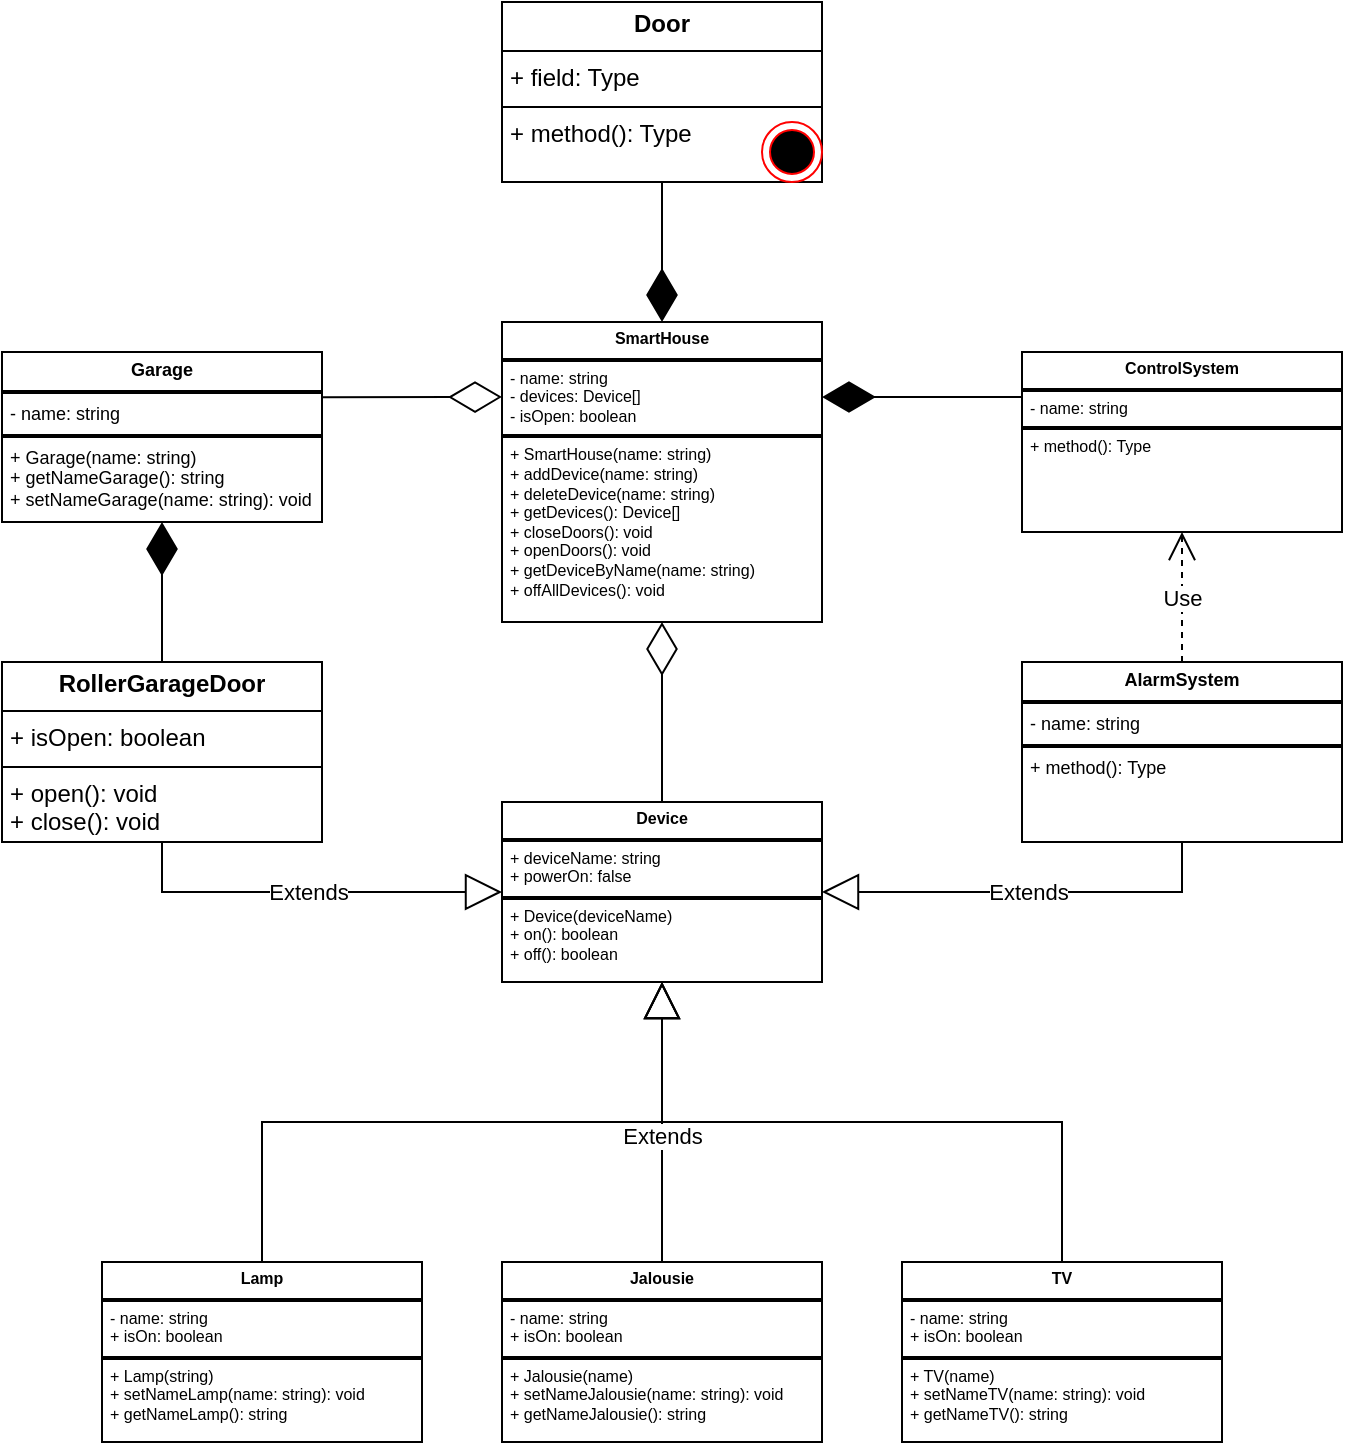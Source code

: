 <mxfile version="24.2.7" type="device">
  <diagram name="Страница — 1" id="bERqnaUpnix3Bu8-cO2g">
    <mxGraphModel dx="956" dy="529" grid="1" gridSize="10" guides="1" tooltips="1" connect="1" arrows="1" fold="1" page="1" pageScale="1" pageWidth="827" pageHeight="1169" background="#FFFFFF" math="0" shadow="0">
      <root>
        <mxCell id="0" />
        <mxCell id="1" parent="0" />
        <mxCell id="8Muu9q0Q0DCxU8LPVgdl-43" value="&lt;p style=&quot;margin: 4px 0px 0px; text-align: center; font-size: 8px;&quot;&gt;&lt;b style=&quot;font-size: 8px;&quot;&gt;SmartHouse&lt;/b&gt;&lt;/p&gt;&lt;hr style=&quot;border-style: solid; font-size: 8px;&quot;&gt;&lt;p style=&quot;margin: 0px 0px 0px 4px; font-size: 8px;&quot;&gt;&lt;font style=&quot;font-size: 8px;&quot;&gt;- name: string&lt;/font&gt;&lt;/p&gt;&lt;p style=&quot;margin: 0px 0px 0px 4px; font-size: 8px;&quot;&gt;&lt;font style=&quot;font-size: 8px;&quot;&gt;- devices: Device[]&lt;/font&gt;&lt;/p&gt;&lt;p style=&quot;margin: 0px 0px 0px 4px; font-size: 8px;&quot;&gt;&lt;font style=&quot;font-size: 8px;&quot;&gt;- isOpen: boolean&lt;/font&gt;&lt;/p&gt;&lt;hr style=&quot;border-style: solid; font-size: 8px;&quot;&gt;&lt;p style=&quot;margin: 0px 0px 0px 4px; font-size: 8px;&quot;&gt;+ SmartHouse(name: string)&lt;/p&gt;&lt;p style=&quot;margin: 0px 0px 0px 4px; font-size: 8px;&quot;&gt;+ addDevice(name: string)&lt;/p&gt;&lt;p style=&quot;margin: 0px 0px 0px 4px; font-size: 8px;&quot;&gt;+ deleteDevice(name: string)&lt;/p&gt;&lt;p style=&quot;margin: 0px 0px 0px 4px; font-size: 8px;&quot;&gt;+ getDevices(): Device[]&lt;/p&gt;&lt;p style=&quot;margin: 0px 0px 0px 4px; font-size: 8px;&quot;&gt;+ closeDoors(): void&lt;/p&gt;&lt;p style=&quot;margin: 0px 0px 0px 4px; font-size: 8px;&quot;&gt;+ openDoors(): void&lt;/p&gt;&lt;p style=&quot;margin: 0px 0px 0px 4px; font-size: 8px;&quot;&gt;+ getDeviceByName(name: string)&lt;/p&gt;&lt;p style=&quot;margin: 0px 0px 0px 4px; font-size: 8px;&quot;&gt;+ offAllDevices(): void&lt;/p&gt;&lt;p style=&quot;margin: 0px 0px 0px 4px; font-size: 8px;&quot;&gt;&lt;br&gt;&lt;/p&gt;" style="verticalAlign=top;align=left;overflow=fill;html=1;whiteSpace=wrap;fillColor=none;fontSize=8;" vertex="1" parent="1">
          <mxGeometry x="350" y="230" width="160" height="150" as="geometry" />
        </mxCell>
        <mxCell id="8Muu9q0Q0DCxU8LPVgdl-45" value="&lt;p style=&quot;margin: 4px 0px 0px; text-align: center; font-size: 8px;&quot;&gt;&lt;b&gt;Device&lt;/b&gt;&lt;/p&gt;&lt;hr style=&quot;border-style: solid; font-size: 8px;&quot;&gt;&lt;p style=&quot;margin: 0px 0px 0px 4px; font-size: 8px;&quot;&gt;&lt;font style=&quot;font-size: 8px;&quot;&gt;+ deviceName: string&lt;/font&gt;&lt;/p&gt;&lt;p style=&quot;margin: 0px 0px 0px 4px; font-size: 8px;&quot;&gt;&lt;font style=&quot;font-size: 8px;&quot;&gt;+ powerOn: false&lt;/font&gt;&lt;span style=&quot;background-color: initial;&quot;&gt;&amp;nbsp;&lt;/span&gt;&lt;/p&gt;&lt;hr style=&quot;border-style: solid; font-size: 8px;&quot;&gt;&lt;p style=&quot;margin: 0px 0px 0px 4px; font-size: 8px;&quot;&gt;&lt;font style=&quot;font-size: 8px;&quot;&gt;+ Device(deviceName)&lt;br&gt;+ on(): boolean&lt;/font&gt;&lt;/p&gt;&lt;p style=&quot;margin: 0px 0px 0px 4px; font-size: 8px;&quot;&gt;&lt;font style=&quot;font-size: 8px;&quot;&gt;+ off(): boolean&lt;/font&gt;&lt;/p&gt;&lt;p style=&quot;margin: 0px 0px 0px 4px; font-size: 8px;&quot;&gt;&lt;font style=&quot;font-size: 8px;&quot;&gt;&lt;br&gt;&lt;/font&gt;&lt;/p&gt;" style="verticalAlign=top;align=left;overflow=fill;html=1;whiteSpace=wrap;fillColor=none;fontSize=8;" vertex="1" parent="1">
          <mxGeometry x="350" y="470" width="160" height="90" as="geometry" />
        </mxCell>
        <mxCell id="8Muu9q0Q0DCxU8LPVgdl-51" value="&lt;p style=&quot;margin: 4px 0px 0px; text-align: center; font-size: 8px;&quot;&gt;&lt;b style=&quot;font-size: 8px;&quot;&gt;Jalousie&lt;/b&gt;&lt;/p&gt;&lt;hr style=&quot;border-style: solid; font-size: 8px;&quot;&gt;&lt;p style=&quot;margin: 0px 0px 0px 4px; font-size: 8px;&quot;&gt;- name: string&lt;br&gt;+ isOn: boolean&lt;br&gt;&lt;/p&gt;&lt;hr style=&quot;border-style: solid; font-size: 8px;&quot;&gt;&lt;p style=&quot;margin: 0px 0px 0px 4px; font-size: 8px;&quot;&gt;+ Jalousie(name)&lt;/p&gt;&lt;p style=&quot;margin: 0px 0px 0px 4px; font-size: 8px;&quot;&gt;+ setNameJalousie(name: string): void&lt;/p&gt;&lt;p style=&quot;margin: 0px 0px 0px 4px; font-size: 8px;&quot;&gt;+ getNameJalousie(): string&lt;br&gt;&lt;/p&gt;" style="verticalAlign=top;align=left;overflow=fill;html=1;whiteSpace=wrap;fillColor=none;fontSize=8;" vertex="1" parent="1">
          <mxGeometry x="350" y="700" width="160" height="90" as="geometry" />
        </mxCell>
        <mxCell id="8Muu9q0Q0DCxU8LPVgdl-52" value="&lt;p style=&quot;margin: 4px 0px 0px; text-align: center; font-size: 8px;&quot;&gt;&lt;b&gt;TV&lt;/b&gt;&lt;/p&gt;&lt;hr style=&quot;border-style: solid; font-size: 8px;&quot;&gt;&lt;p style=&quot;margin: 0px 0px 0px 4px; font-size: 8px;&quot;&gt;- name: string&lt;/p&gt;&lt;p style=&quot;margin: 0px 0px 0px 4px; font-size: 8px;&quot;&gt;+ isOn: boolean&lt;br&gt;&lt;/p&gt;&lt;hr style=&quot;border-style: solid; font-size: 8px;&quot;&gt;&lt;p style=&quot;margin: 0px 0px 0px 4px; font-size: 8px;&quot;&gt;+ TV(name)&lt;/p&gt;&lt;p style=&quot;margin: 0px 0px 0px 4px; font-size: 8px;&quot;&gt;+ setNameTV(name: string): void&lt;/p&gt;&lt;p style=&quot;margin: 0px 0px 0px 4px; font-size: 8px;&quot;&gt;+ getNameTV(): string&lt;br&gt;&lt;/p&gt;" style="verticalAlign=top;align=left;overflow=fill;html=1;whiteSpace=wrap;fillColor=none;fontSize=8;" vertex="1" parent="1">
          <mxGeometry x="550" y="700" width="160" height="90" as="geometry" />
        </mxCell>
        <mxCell id="8Muu9q0Q0DCxU8LPVgdl-53" value="&lt;p style=&quot;margin: 4px 0px 0px; text-align: center; font-size: 8px;&quot;&gt;&lt;b style=&quot;font-size: 8px;&quot;&gt;Lamp&lt;/b&gt;&lt;/p&gt;&lt;hr style=&quot;border-style: solid; font-size: 8px;&quot;&gt;&lt;p style=&quot;margin: 0px 0px 0px 4px; font-size: 8px;&quot;&gt;- name: string&lt;br&gt;+ isOn: boolean&lt;/p&gt;&lt;hr style=&quot;border-style: solid; font-size: 8px;&quot;&gt;&lt;p style=&quot;margin: 0px 0px 0px 4px; font-size: 8px;&quot;&gt;+ Lamp(string)&lt;br&gt;+ setNameLamp(name: string): void&lt;/p&gt;&lt;p style=&quot;margin: 0px 0px 0px 4px; font-size: 8px;&quot;&gt;+ getNameLamp(): string&lt;/p&gt;" style="verticalAlign=top;align=left;overflow=fill;html=1;whiteSpace=wrap;fillColor=none;fontSize=8;" vertex="1" parent="1">
          <mxGeometry x="150" y="700" width="160" height="90" as="geometry" />
        </mxCell>
        <mxCell id="8Muu9q0Q0DCxU8LPVgdl-50" value="Extends" style="endArrow=block;endSize=16;endFill=0;html=1;rounded=0;entryX=0.5;entryY=1;entryDx=0;entryDy=0;exitX=0.5;exitY=0;exitDx=0;exitDy=0;" edge="1" parent="1" source="8Muu9q0Q0DCxU8LPVgdl-51" target="8Muu9q0Q0DCxU8LPVgdl-45">
          <mxGeometry x="-0.091" width="160" relative="1" as="geometry">
            <mxPoint x="430" y="680" as="sourcePoint" />
            <mxPoint x="420" y="740" as="targetPoint" />
            <mxPoint as="offset" />
          </mxGeometry>
        </mxCell>
        <mxCell id="8Muu9q0Q0DCxU8LPVgdl-60" value="" style="endArrow=diamondThin;endFill=0;endSize=24;html=1;rounded=0;entryX=0.5;entryY=1;entryDx=0;entryDy=0;exitX=0.5;exitY=0;exitDx=0;exitDy=0;" edge="1" parent="1" source="8Muu9q0Q0DCxU8LPVgdl-45" target="8Muu9q0Q0DCxU8LPVgdl-43">
          <mxGeometry width="160" relative="1" as="geometry">
            <mxPoint x="280" y="450" as="sourcePoint" />
            <mxPoint x="440" y="450" as="targetPoint" />
          </mxGeometry>
        </mxCell>
        <mxCell id="8Muu9q0Q0DCxU8LPVgdl-67" value="&lt;p style=&quot;margin: 4px 0px 0px; text-align: center; font-size: 8px;&quot;&gt;&lt;b&gt;ControlSystem&lt;/b&gt;&lt;/p&gt;&lt;hr style=&quot;border-style: solid; font-size: 8px;&quot;&gt;&lt;p style=&quot;margin: 0px 0px 0px 4px; font-size: 8px;&quot;&gt;- name: string&lt;/p&gt;&lt;hr style=&quot;border-style: solid; font-size: 8px;&quot;&gt;&lt;p style=&quot;margin: 0px 0px 0px 4px; font-size: 8px;&quot;&gt;+ method(): Type&lt;/p&gt;" style="verticalAlign=top;align=left;overflow=fill;html=1;whiteSpace=wrap;fillColor=none;fontSize=8;" vertex="1" parent="1">
          <mxGeometry x="610" y="245" width="160" height="90" as="geometry" />
        </mxCell>
        <mxCell id="8Muu9q0Q0DCxU8LPVgdl-68" value="&lt;p style=&quot;margin: 4px 0px 0px; text-align: center; font-size: 9px;&quot;&gt;&lt;b style=&quot;font-size: 9px;&quot;&gt;AlarmSystem&lt;/b&gt;&lt;/p&gt;&lt;hr style=&quot;border-style: solid; font-size: 9px;&quot;&gt;&lt;p style=&quot;margin: 0px 0px 0px 4px; font-size: 9px;&quot;&gt;- name: string&lt;/p&gt;&lt;hr style=&quot;border-style: solid; font-size: 9px;&quot;&gt;&lt;p style=&quot;margin: 0px 0px 0px 4px; font-size: 9px;&quot;&gt;+ method(): Type&lt;/p&gt;" style="verticalAlign=top;align=left;overflow=fill;html=1;whiteSpace=wrap;fillColor=none;fontSize=9;" vertex="1" parent="1">
          <mxGeometry x="610" y="400" width="160" height="90" as="geometry" />
        </mxCell>
        <mxCell id="8Muu9q0Q0DCxU8LPVgdl-71" value="Extends" style="endArrow=block;endSize=16;endFill=0;html=1;rounded=0;exitX=0.5;exitY=1;exitDx=0;exitDy=0;entryX=1;entryY=0.5;entryDx=0;entryDy=0;edgeStyle=orthogonalEdgeStyle;" edge="1" parent="1" source="8Muu9q0Q0DCxU8LPVgdl-68" target="8Muu9q0Q0DCxU8LPVgdl-45">
          <mxGeometry width="160" relative="1" as="geometry">
            <mxPoint x="590" y="570" as="sourcePoint" />
            <mxPoint x="750" y="570" as="targetPoint" />
          </mxGeometry>
        </mxCell>
        <mxCell id="8Muu9q0Q0DCxU8LPVgdl-73" value="&lt;p style=&quot;margin: 4px 0px 0px; text-align: center; font-size: 9px;&quot;&gt;&lt;b style=&quot;font-size: 9px;&quot;&gt;Garage&lt;/b&gt;&lt;/p&gt;&lt;hr style=&quot;border-style: solid; font-size: 9px;&quot;&gt;&lt;p style=&quot;margin: 0px 0px 0px 4px; font-size: 9px;&quot;&gt;- name: string&lt;/p&gt;&lt;hr style=&quot;border-style: solid; font-size: 9px;&quot;&gt;&lt;p style=&quot;margin: 0px 0px 0px 4px; font-size: 9px;&quot;&gt;+ Garage(name: string)&lt;br style=&quot;font-size: 9px;&quot;&gt;+ getName&lt;span style=&quot;background-color: initial;&quot;&gt;Garage&lt;/span&gt;&lt;span style=&quot;background-color: initial;&quot;&gt;(): string&lt;/span&gt;&lt;/p&gt;&lt;p style=&quot;margin: 0px 0px 0px 4px; font-size: 9px;&quot;&gt;+ setName&lt;span style=&quot;background-color: initial;&quot;&gt;Garage&lt;/span&gt;&lt;span style=&quot;background-color: initial;&quot;&gt;(name: string): void&lt;/span&gt;&lt;/p&gt;&lt;p style=&quot;margin: 0px 0px 0px 4px; font-size: 9px;&quot;&gt;&lt;br style=&quot;font-size: 9px;&quot;&gt;&lt;/p&gt;" style="verticalAlign=top;align=left;overflow=fill;html=1;whiteSpace=wrap;fillColor=none;fontSize=9;" vertex="1" parent="1">
          <mxGeometry x="100" y="245" width="160" height="85" as="geometry" />
        </mxCell>
        <mxCell id="8Muu9q0Q0DCxU8LPVgdl-74" value="" style="endArrow=diamondThin;endFill=0;endSize=24;html=1;rounded=0;exitX=1;exitY=0.266;exitDx=0;exitDy=0;entryX=0;entryY=0.25;entryDx=0;entryDy=0;exitPerimeter=0;" edge="1" parent="1" source="8Muu9q0Q0DCxU8LPVgdl-73" target="8Muu9q0Q0DCxU8LPVgdl-43">
          <mxGeometry width="160" relative="1" as="geometry">
            <mxPoint x="220" y="310" as="sourcePoint" />
            <mxPoint x="380" y="310" as="targetPoint" />
          </mxGeometry>
        </mxCell>
        <mxCell id="8Muu9q0Q0DCxU8LPVgdl-75" value="&lt;p style=&quot;margin:0px;margin-top:4px;text-align:center;&quot;&gt;&lt;b&gt;RollerGarageDoor&lt;/b&gt;&lt;br&gt;&lt;/p&gt;&lt;hr size=&quot;1&quot; style=&quot;border-style:solid;&quot;&gt;&lt;p style=&quot;margin:0px;margin-left:4px;&quot;&gt;+ isOpen: boolean&lt;/p&gt;&lt;hr size=&quot;1&quot; style=&quot;border-style:solid;&quot;&gt;&lt;p style=&quot;margin:0px;margin-left:4px;&quot;&gt;+ open(): void&lt;/p&gt;&lt;p style=&quot;margin:0px;margin-left:4px;&quot;&gt;+ close(): void&lt;/p&gt;" style="verticalAlign=top;align=left;overflow=fill;html=1;whiteSpace=wrap;fillColor=none;" vertex="1" parent="1">
          <mxGeometry x="100" y="400" width="160" height="90" as="geometry" />
        </mxCell>
        <mxCell id="8Muu9q0Q0DCxU8LPVgdl-79" value="" style="endArrow=diamondThin;endFill=1;endSize=24;html=1;rounded=0;exitX=0.5;exitY=0;exitDx=0;exitDy=0;entryX=0.5;entryY=1;entryDx=0;entryDy=0;" edge="1" parent="1" source="8Muu9q0Q0DCxU8LPVgdl-75" target="8Muu9q0Q0DCxU8LPVgdl-73">
          <mxGeometry width="160" relative="1" as="geometry">
            <mxPoint x="220" y="350" as="sourcePoint" />
            <mxPoint x="380" y="350" as="targetPoint" />
          </mxGeometry>
        </mxCell>
        <mxCell id="8Muu9q0Q0DCxU8LPVgdl-82" value="Extends" style="endArrow=block;endSize=16;endFill=0;html=1;rounded=0;exitX=0.5;exitY=1;exitDx=0;exitDy=0;entryX=0;entryY=0.5;entryDx=0;entryDy=0;edgeStyle=orthogonalEdgeStyle;" edge="1" parent="1" source="8Muu9q0Q0DCxU8LPVgdl-75" target="8Muu9q0Q0DCxU8LPVgdl-45">
          <mxGeometry width="160" relative="1" as="geometry">
            <mxPoint x="180" y="540" as="sourcePoint" />
            <mxPoint x="340" y="540" as="targetPoint" />
          </mxGeometry>
        </mxCell>
        <mxCell id="8Muu9q0Q0DCxU8LPVgdl-87" value="Extends" style="endArrow=block;endSize=16;endFill=0;html=1;rounded=0;exitX=0.5;exitY=0;exitDx=0;exitDy=0;entryX=0.5;entryY=1;entryDx=0;entryDy=0;edgeStyle=orthogonalEdgeStyle;fontColor=none;noLabel=1;" edge="1" parent="1" source="8Muu9q0Q0DCxU8LPVgdl-52" target="8Muu9q0Q0DCxU8LPVgdl-45">
          <mxGeometry width="160" relative="1" as="geometry">
            <mxPoint x="390" y="680" as="sourcePoint" />
            <mxPoint x="550" y="680" as="targetPoint" />
          </mxGeometry>
        </mxCell>
        <mxCell id="8Muu9q0Q0DCxU8LPVgdl-88" value="Extends" style="endArrow=block;endSize=16;endFill=0;html=1;rounded=0;exitX=0.5;exitY=0;exitDx=0;exitDy=0;entryX=0.5;entryY=1;entryDx=0;entryDy=0;edgeStyle=orthogonalEdgeStyle;fontColor=none;noLabel=1;" edge="1" parent="1" source="8Muu9q0Q0DCxU8LPVgdl-53" target="8Muu9q0Q0DCxU8LPVgdl-45">
          <mxGeometry width="160" relative="1" as="geometry">
            <mxPoint x="400" y="690" as="sourcePoint" />
            <mxPoint x="560" y="690" as="targetPoint" />
          </mxGeometry>
        </mxCell>
        <mxCell id="8Muu9q0Q0DCxU8LPVgdl-89" value="Use" style="endArrow=open;endSize=12;dashed=1;html=1;rounded=0;exitX=0.5;exitY=0;exitDx=0;exitDy=0;entryX=0.5;entryY=1;entryDx=0;entryDy=0;" edge="1" parent="1" source="8Muu9q0Q0DCxU8LPVgdl-68" target="8Muu9q0Q0DCxU8LPVgdl-67">
          <mxGeometry width="160" relative="1" as="geometry">
            <mxPoint x="420" y="390" as="sourcePoint" />
            <mxPoint x="580" y="390" as="targetPoint" />
          </mxGeometry>
        </mxCell>
        <mxCell id="8Muu9q0Q0DCxU8LPVgdl-90" value="" style="endArrow=diamondThin;endFill=1;endSize=24;html=1;rounded=0;exitX=0;exitY=0.25;exitDx=0;exitDy=0;entryX=1;entryY=0.25;entryDx=0;entryDy=0;" edge="1" parent="1" source="8Muu9q0Q0DCxU8LPVgdl-67" target="8Muu9q0Q0DCxU8LPVgdl-43">
          <mxGeometry width="160" relative="1" as="geometry">
            <mxPoint x="370" y="390" as="sourcePoint" />
            <mxPoint x="530" y="390" as="targetPoint" />
          </mxGeometry>
        </mxCell>
        <mxCell id="8Muu9q0Q0DCxU8LPVgdl-91" value="&lt;p style=&quot;margin:0px;margin-top:4px;text-align:center;&quot;&gt;&lt;b&gt;Door&lt;/b&gt;&lt;/p&gt;&lt;hr size=&quot;1&quot; style=&quot;border-style:solid;&quot;&gt;&lt;p style=&quot;margin:0px;margin-left:4px;&quot;&gt;+ field: Type&lt;/p&gt;&lt;hr size=&quot;1&quot; style=&quot;border-style:solid;&quot;&gt;&lt;p style=&quot;margin:0px;margin-left:4px;&quot;&gt;+ method(): Type&lt;/p&gt;" style="verticalAlign=top;align=left;overflow=fill;html=1;whiteSpace=wrap;fillColor=none;" vertex="1" parent="1">
          <mxGeometry x="350" y="70" width="160" height="90" as="geometry" />
        </mxCell>
        <mxCell id="8Muu9q0Q0DCxU8LPVgdl-92" value="" style="endArrow=diamondThin;endFill=1;endSize=24;html=1;rounded=0;exitX=0.5;exitY=1;exitDx=0;exitDy=0;entryX=0.5;entryY=0;entryDx=0;entryDy=0;" edge="1" parent="1" source="8Muu9q0Q0DCxU8LPVgdl-91" target="8Muu9q0Q0DCxU8LPVgdl-43">
          <mxGeometry width="160" relative="1" as="geometry">
            <mxPoint x="340" y="260" as="sourcePoint" />
            <mxPoint x="500" y="260" as="targetPoint" />
          </mxGeometry>
        </mxCell>
        <mxCell id="8Muu9q0Q0DCxU8LPVgdl-93" value="" style="ellipse;html=1;shape=endState;fillColor=#000000;strokeColor=#ff0000;" vertex="1" parent="1">
          <mxGeometry x="480" y="130" width="30" height="30" as="geometry" />
        </mxCell>
      </root>
    </mxGraphModel>
  </diagram>
</mxfile>
